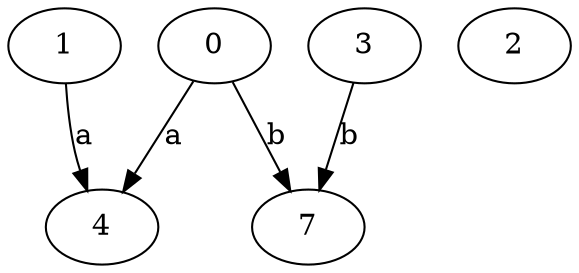 strict digraph  {
1;
2;
3;
0;
4;
7;
1 -> 4  [label=a];
3 -> 7  [label=b];
0 -> 4  [label=a];
0 -> 7  [label=b];
}
